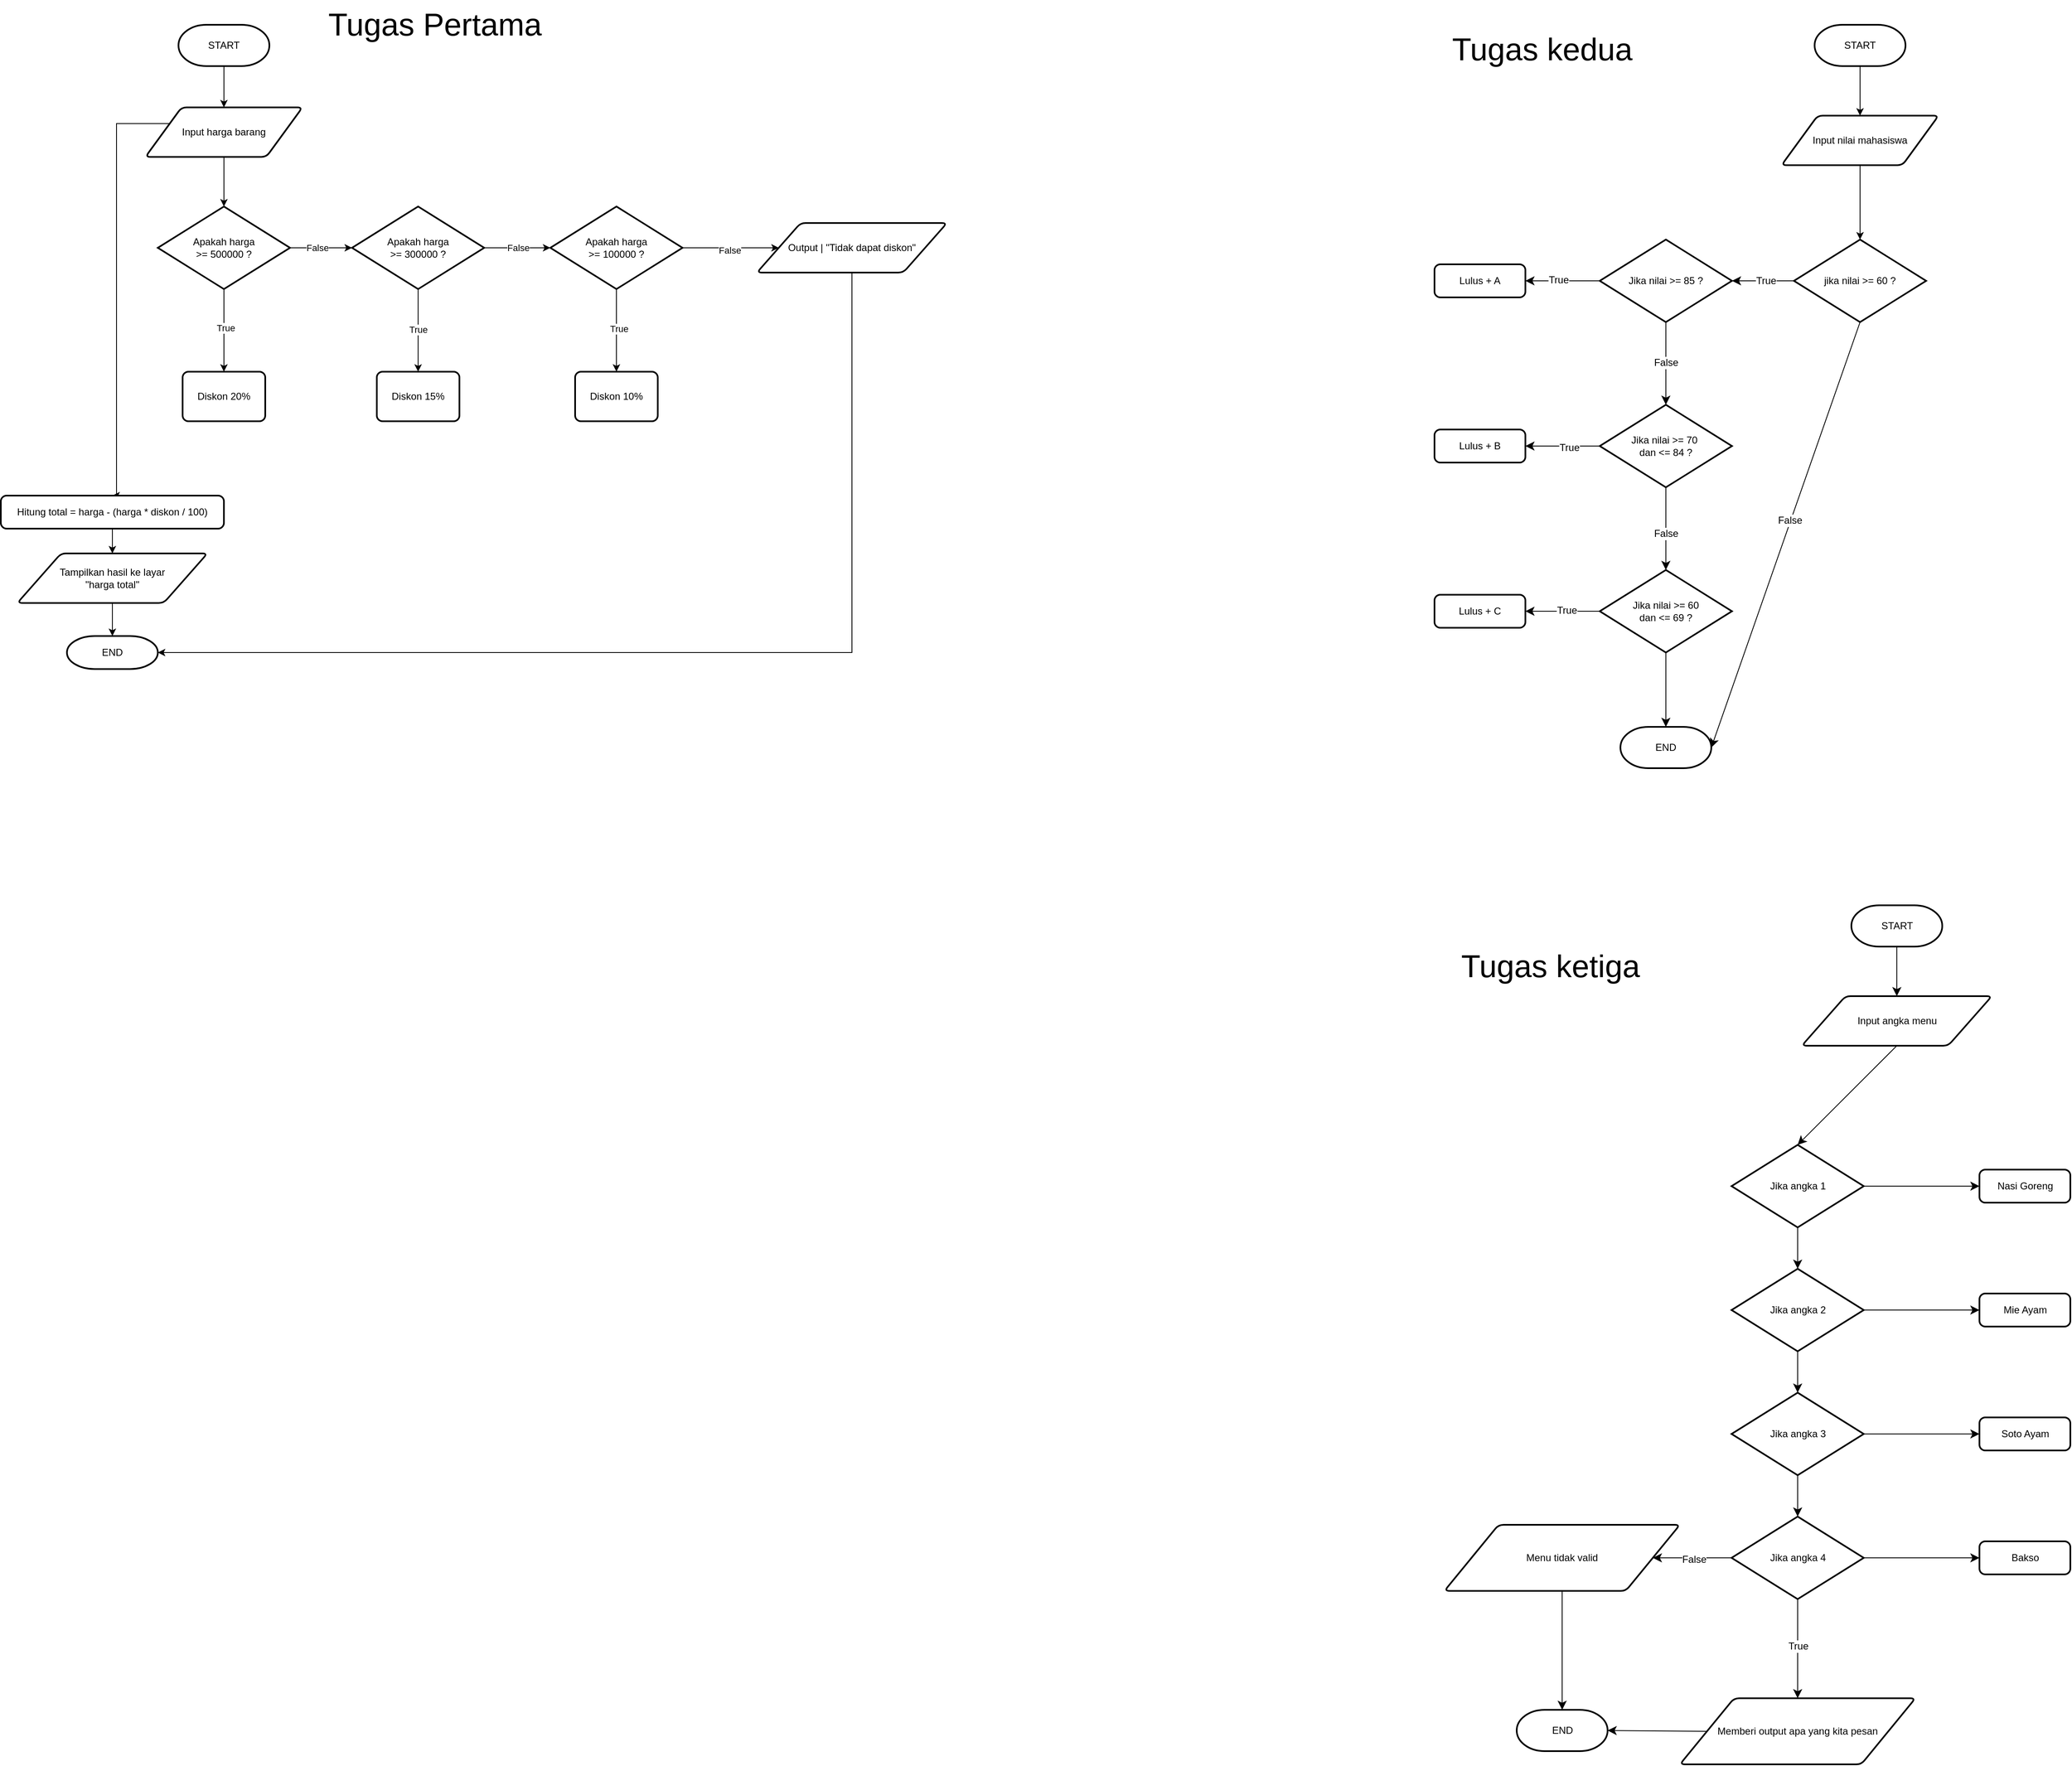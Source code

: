 <mxfile version="28.2.5">
  <diagram name="Page-1" id="TLwK3e4obofPGfRywd_k">
    <mxGraphModel dx="2768" dy="1592" grid="1" gridSize="10" guides="1" tooltips="1" connect="1" arrows="1" fold="1" page="1" pageScale="1" pageWidth="850" pageHeight="1100" math="0" shadow="0">
      <root>
        <mxCell id="0" />
        <mxCell id="1" parent="0" />
        <mxCell id="lE6g3fcUqyMcUWD-LAFn-11" style="edgeStyle=orthogonalEdgeStyle;rounded=0;orthogonalLoop=1;jettySize=auto;html=1;exitX=0.5;exitY=1;exitDx=0;exitDy=0;exitPerimeter=0;entryX=0.5;entryY=0;entryDx=0;entryDy=0;" parent="1" source="lE6g3fcUqyMcUWD-LAFn-1" target="lE6g3fcUqyMcUWD-LAFn-4" edge="1">
          <mxGeometry relative="1" as="geometry" />
        </mxCell>
        <mxCell id="lE6g3fcUqyMcUWD-LAFn-1" value="START" style="strokeWidth=2;html=1;shape=mxgraph.flowchart.terminator;whiteSpace=wrap;" parent="1" vertex="1">
          <mxGeometry x="240" y="50" width="110" height="50" as="geometry" />
        </mxCell>
        <mxCell id="lE6g3fcUqyMcUWD-LAFn-2" value="END" style="strokeWidth=2;html=1;shape=mxgraph.flowchart.terminator;whiteSpace=wrap;" parent="1" vertex="1">
          <mxGeometry x="105" y="790" width="110" height="40" as="geometry" />
        </mxCell>
        <mxCell id="lE6g3fcUqyMcUWD-LAFn-30" style="edgeStyle=orthogonalEdgeStyle;rounded=0;orthogonalLoop=1;jettySize=auto;html=1;exitX=0;exitY=0.25;exitDx=0;exitDy=0;entryX=0.5;entryY=0;entryDx=0;entryDy=0;" parent="1" source="lE6g3fcUqyMcUWD-LAFn-4" target="lE6g3fcUqyMcUWD-LAFn-25" edge="1">
          <mxGeometry relative="1" as="geometry">
            <mxPoint x="170" y="680" as="targetPoint" />
            <Array as="points">
              <mxPoint x="165" y="170" />
            </Array>
          </mxGeometry>
        </mxCell>
        <mxCell id="lE6g3fcUqyMcUWD-LAFn-4" value="Input harga barang" style="shape=parallelogram;html=1;strokeWidth=2;perimeter=parallelogramPerimeter;whiteSpace=wrap;rounded=1;arcSize=12;size=0.23;" parent="1" vertex="1">
          <mxGeometry x="200" y="150" width="190" height="60" as="geometry" />
        </mxCell>
        <mxCell id="lE6g3fcUqyMcUWD-LAFn-9" style="edgeStyle=orthogonalEdgeStyle;rounded=0;orthogonalLoop=1;jettySize=auto;html=1;exitX=1;exitY=0.5;exitDx=0;exitDy=0;exitPerimeter=0;" parent="1" source="lE6g3fcUqyMcUWD-LAFn-5" target="lE6g3fcUqyMcUWD-LAFn-8" edge="1">
          <mxGeometry relative="1" as="geometry" />
        </mxCell>
        <mxCell id="lE6g3fcUqyMcUWD-LAFn-13" value="False" style="edgeLabel;html=1;align=center;verticalAlign=middle;resizable=0;points=[];" parent="lE6g3fcUqyMcUWD-LAFn-9" vertex="1" connectable="0">
          <mxGeometry x="-0.12" relative="1" as="geometry">
            <mxPoint as="offset" />
          </mxGeometry>
        </mxCell>
        <mxCell id="lE6g3fcUqyMcUWD-LAFn-10" style="edgeStyle=orthogonalEdgeStyle;rounded=0;orthogonalLoop=1;jettySize=auto;html=1;exitX=0.5;exitY=1;exitDx=0;exitDy=0;exitPerimeter=0;entryX=0.5;entryY=0;entryDx=0;entryDy=0;" parent="1" source="lE6g3fcUqyMcUWD-LAFn-5" target="lE6g3fcUqyMcUWD-LAFn-7" edge="1">
          <mxGeometry relative="1" as="geometry" />
        </mxCell>
        <mxCell id="lE6g3fcUqyMcUWD-LAFn-14" value="True" style="edgeLabel;html=1;align=center;verticalAlign=middle;resizable=0;points=[];" parent="lE6g3fcUqyMcUWD-LAFn-10" vertex="1" connectable="0">
          <mxGeometry x="-0.06" y="2" relative="1" as="geometry">
            <mxPoint as="offset" />
          </mxGeometry>
        </mxCell>
        <mxCell id="lE6g3fcUqyMcUWD-LAFn-5" value="Apakah harga&lt;div&gt;&amp;gt;= 500000 ?&lt;/div&gt;" style="strokeWidth=2;html=1;shape=mxgraph.flowchart.decision;whiteSpace=wrap;" parent="1" vertex="1">
          <mxGeometry x="215" y="270" width="160" height="100" as="geometry" />
        </mxCell>
        <mxCell id="lE6g3fcUqyMcUWD-LAFn-7" value="Diskon 20%" style="rounded=1;whiteSpace=wrap;html=1;absoluteArcSize=1;arcSize=14;strokeWidth=2;" parent="1" vertex="1">
          <mxGeometry x="245" y="470" width="100" height="60" as="geometry" />
        </mxCell>
        <mxCell id="lE6g3fcUqyMcUWD-LAFn-17" style="edgeStyle=orthogonalEdgeStyle;rounded=0;orthogonalLoop=1;jettySize=auto;html=1;exitX=0.5;exitY=1;exitDx=0;exitDy=0;exitPerimeter=0;entryX=0.5;entryY=0;entryDx=0;entryDy=0;" parent="1" source="lE6g3fcUqyMcUWD-LAFn-8" target="lE6g3fcUqyMcUWD-LAFn-16" edge="1">
          <mxGeometry relative="1" as="geometry" />
        </mxCell>
        <mxCell id="lE6g3fcUqyMcUWD-LAFn-18" value="True" style="edgeLabel;html=1;align=center;verticalAlign=middle;resizable=0;points=[];" parent="lE6g3fcUqyMcUWD-LAFn-17" vertex="1" connectable="0">
          <mxGeometry x="-0.02" relative="1" as="geometry">
            <mxPoint as="offset" />
          </mxGeometry>
        </mxCell>
        <mxCell id="lE6g3fcUqyMcUWD-LAFn-8" value="Apakah harga&lt;div&gt;&amp;gt;= 300000 ?&lt;/div&gt;" style="strokeWidth=2;html=1;shape=mxgraph.flowchart.decision;whiteSpace=wrap;" parent="1" vertex="1">
          <mxGeometry x="450" y="270" width="160" height="100" as="geometry" />
        </mxCell>
        <mxCell id="lE6g3fcUqyMcUWD-LAFn-12" style="edgeStyle=orthogonalEdgeStyle;rounded=0;orthogonalLoop=1;jettySize=auto;html=1;exitX=0.5;exitY=1;exitDx=0;exitDy=0;entryX=0.5;entryY=0;entryDx=0;entryDy=0;entryPerimeter=0;" parent="1" source="lE6g3fcUqyMcUWD-LAFn-4" target="lE6g3fcUqyMcUWD-LAFn-5" edge="1">
          <mxGeometry relative="1" as="geometry" />
        </mxCell>
        <mxCell id="lE6g3fcUqyMcUWD-LAFn-21" style="edgeStyle=orthogonalEdgeStyle;rounded=0;orthogonalLoop=1;jettySize=auto;html=1;exitX=0.5;exitY=1;exitDx=0;exitDy=0;exitPerimeter=0;entryX=0.5;entryY=0;entryDx=0;entryDy=0;" parent="1" source="lE6g3fcUqyMcUWD-LAFn-15" target="lE6g3fcUqyMcUWD-LAFn-20" edge="1">
          <mxGeometry relative="1" as="geometry" />
        </mxCell>
        <mxCell id="lE6g3fcUqyMcUWD-LAFn-22" value="True" style="edgeLabel;html=1;align=center;verticalAlign=middle;resizable=0;points=[];" parent="lE6g3fcUqyMcUWD-LAFn-21" vertex="1" connectable="0">
          <mxGeometry x="-0.04" y="3" relative="1" as="geometry">
            <mxPoint as="offset" />
          </mxGeometry>
        </mxCell>
        <mxCell id="lE6g3fcUqyMcUWD-LAFn-27" style="edgeStyle=orthogonalEdgeStyle;rounded=0;orthogonalLoop=1;jettySize=auto;html=1;exitX=1;exitY=0.5;exitDx=0;exitDy=0;exitPerimeter=0;entryX=0;entryY=0.5;entryDx=0;entryDy=0;" parent="1" source="lE6g3fcUqyMcUWD-LAFn-15" target="lE6g3fcUqyMcUWD-LAFn-26" edge="1">
          <mxGeometry relative="1" as="geometry" />
        </mxCell>
        <mxCell id="lE6g3fcUqyMcUWD-LAFn-29" value="False" style="edgeLabel;html=1;align=center;verticalAlign=middle;resizable=0;points=[];" parent="lE6g3fcUqyMcUWD-LAFn-27" vertex="1" connectable="0">
          <mxGeometry x="-0.025" y="-3" relative="1" as="geometry">
            <mxPoint as="offset" />
          </mxGeometry>
        </mxCell>
        <mxCell id="lE6g3fcUqyMcUWD-LAFn-15" value="Apakah harga&lt;div&gt;&amp;gt;= 100000 ?&lt;/div&gt;" style="strokeWidth=2;html=1;shape=mxgraph.flowchart.decision;whiteSpace=wrap;" parent="1" vertex="1">
          <mxGeometry x="690" y="270" width="160" height="100" as="geometry" />
        </mxCell>
        <mxCell id="lE6g3fcUqyMcUWD-LAFn-16" value="Diskon 15%" style="rounded=1;whiteSpace=wrap;html=1;absoluteArcSize=1;arcSize=14;strokeWidth=2;" parent="1" vertex="1">
          <mxGeometry x="480" y="470" width="100" height="60" as="geometry" />
        </mxCell>
        <mxCell id="lE6g3fcUqyMcUWD-LAFn-19" style="edgeStyle=orthogonalEdgeStyle;rounded=0;orthogonalLoop=1;jettySize=auto;html=1;exitX=1;exitY=0.5;exitDx=0;exitDy=0;exitPerimeter=0;entryX=0;entryY=0.5;entryDx=0;entryDy=0;entryPerimeter=0;" parent="1" source="lE6g3fcUqyMcUWD-LAFn-8" target="lE6g3fcUqyMcUWD-LAFn-15" edge="1">
          <mxGeometry relative="1" as="geometry" />
        </mxCell>
        <mxCell id="lE6g3fcUqyMcUWD-LAFn-24" value="False" style="edgeLabel;html=1;align=center;verticalAlign=middle;resizable=0;points=[];" parent="lE6g3fcUqyMcUWD-LAFn-19" vertex="1" connectable="0">
          <mxGeometry x="0.025" relative="1" as="geometry">
            <mxPoint as="offset" />
          </mxGeometry>
        </mxCell>
        <mxCell id="lE6g3fcUqyMcUWD-LAFn-20" value="Diskon 10%" style="rounded=1;whiteSpace=wrap;html=1;absoluteArcSize=1;arcSize=14;strokeWidth=2;" parent="1" vertex="1">
          <mxGeometry x="720" y="470" width="100" height="60" as="geometry" />
        </mxCell>
        <mxCell id="lE6g3fcUqyMcUWD-LAFn-33" style="edgeStyle=orthogonalEdgeStyle;rounded=0;orthogonalLoop=1;jettySize=auto;html=1;exitX=0.5;exitY=1;exitDx=0;exitDy=0;entryX=0.5;entryY=0;entryDx=0;entryDy=0;" parent="1" source="lE6g3fcUqyMcUWD-LAFn-25" target="lE6g3fcUqyMcUWD-LAFn-32" edge="1">
          <mxGeometry relative="1" as="geometry" />
        </mxCell>
        <mxCell id="lE6g3fcUqyMcUWD-LAFn-25" value="Hitung total = harga - (harga * diskon / 100)" style="rounded=1;whiteSpace=wrap;html=1;absoluteArcSize=1;arcSize=14;strokeWidth=2;" parent="1" vertex="1">
          <mxGeometry x="25" y="620" width="270" height="40" as="geometry" />
        </mxCell>
        <mxCell id="lE6g3fcUqyMcUWD-LAFn-26" value="Output | &quot;Tidak dapat diskon&quot;" style="shape=parallelogram;html=1;strokeWidth=2;perimeter=parallelogramPerimeter;whiteSpace=wrap;rounded=1;arcSize=12;size=0.23;" parent="1" vertex="1">
          <mxGeometry x="940" y="290" width="230" height="60" as="geometry" />
        </mxCell>
        <mxCell id="lE6g3fcUqyMcUWD-LAFn-32" value="Tampilkan hasil ke layar&lt;div&gt;&quot;harga total&quot;&lt;/div&gt;" style="shape=parallelogram;html=1;strokeWidth=2;perimeter=parallelogramPerimeter;whiteSpace=wrap;rounded=1;arcSize=12;size=0.23;" parent="1" vertex="1">
          <mxGeometry x="45" y="690" width="230" height="60" as="geometry" />
        </mxCell>
        <mxCell id="lE6g3fcUqyMcUWD-LAFn-34" style="edgeStyle=orthogonalEdgeStyle;rounded=0;orthogonalLoop=1;jettySize=auto;html=1;exitX=0.5;exitY=1;exitDx=0;exitDy=0;entryX=0.5;entryY=0;entryDx=0;entryDy=0;entryPerimeter=0;" parent="1" source="lE6g3fcUqyMcUWD-LAFn-32" target="lE6g3fcUqyMcUWD-LAFn-2" edge="1">
          <mxGeometry relative="1" as="geometry" />
        </mxCell>
        <mxCell id="lE6g3fcUqyMcUWD-LAFn-35" style="edgeStyle=orthogonalEdgeStyle;rounded=0;orthogonalLoop=1;jettySize=auto;html=1;entryX=1;entryY=0.5;entryDx=0;entryDy=0;entryPerimeter=0;" parent="1" target="lE6g3fcUqyMcUWD-LAFn-2" edge="1">
          <mxGeometry relative="1" as="geometry">
            <mxPoint x="1055" y="350" as="sourcePoint" />
            <mxPoint x="230" y="810" as="targetPoint" />
            <Array as="points">
              <mxPoint x="1055" y="810" />
            </Array>
          </mxGeometry>
        </mxCell>
        <mxCell id="lE6g3fcUqyMcUWD-LAFn-60" style="edgeStyle=orthogonalEdgeStyle;rounded=0;orthogonalLoop=1;jettySize=auto;html=1;exitX=0.5;exitY=1;exitDx=0;exitDy=0;exitPerimeter=0;entryX=0.5;entryY=0;entryDx=0;entryDy=0;" parent="1" source="lE6g3fcUqyMcUWD-LAFn-36" target="lE6g3fcUqyMcUWD-LAFn-37" edge="1">
          <mxGeometry relative="1" as="geometry" />
        </mxCell>
        <mxCell id="lE6g3fcUqyMcUWD-LAFn-36" value="START" style="strokeWidth=2;html=1;shape=mxgraph.flowchart.terminator;whiteSpace=wrap;" parent="1" vertex="1">
          <mxGeometry x="2220" y="50" width="110" height="50" as="geometry" />
        </mxCell>
        <mxCell id="lE6g3fcUqyMcUWD-LAFn-37" value="Input nilai mahasiswa" style="shape=parallelogram;html=1;strokeWidth=2;perimeter=parallelogramPerimeter;whiteSpace=wrap;rounded=1;arcSize=12;size=0.23;" parent="1" vertex="1">
          <mxGeometry x="2180" y="160" width="190" height="60" as="geometry" />
        </mxCell>
        <mxCell id="lE6g3fcUqyMcUWD-LAFn-38" value="jika nilai &amp;gt;= 60 ?" style="strokeWidth=2;html=1;shape=mxgraph.flowchart.decision;whiteSpace=wrap;" parent="1" vertex="1">
          <mxGeometry x="2195" y="310" width="160" height="100" as="geometry" />
        </mxCell>
        <mxCell id="lE6g3fcUqyMcUWD-LAFn-61" style="edgeStyle=orthogonalEdgeStyle;rounded=0;orthogonalLoop=1;jettySize=auto;html=1;exitX=0.5;exitY=1;exitDx=0;exitDy=0;entryX=0.5;entryY=0;entryDx=0;entryDy=0;entryPerimeter=0;" parent="1" source="lE6g3fcUqyMcUWD-LAFn-37" target="lE6g3fcUqyMcUWD-LAFn-38" edge="1">
          <mxGeometry relative="1" as="geometry" />
        </mxCell>
        <mxCell id="ahNSXJB-4KFpe-alIdmP-8" style="edgeStyle=none;curved=1;rounded=0;orthogonalLoop=1;jettySize=auto;html=1;exitX=0;exitY=0.5;exitDx=0;exitDy=0;exitPerimeter=0;entryX=1;entryY=0.5;entryDx=0;entryDy=0;fontSize=12;startSize=8;endSize=8;" edge="1" parent="1" source="ahNSXJB-4KFpe-alIdmP-3" target="ahNSXJB-4KFpe-alIdmP-7">
          <mxGeometry relative="1" as="geometry" />
        </mxCell>
        <mxCell id="ahNSXJB-4KFpe-alIdmP-9" value="True" style="edgeLabel;html=1;align=center;verticalAlign=middle;resizable=0;points=[];fontSize=12;" vertex="1" connectable="0" parent="ahNSXJB-4KFpe-alIdmP-8">
          <mxGeometry x="0.124" y="-1" relative="1" as="geometry">
            <mxPoint as="offset" />
          </mxGeometry>
        </mxCell>
        <mxCell id="ahNSXJB-4KFpe-alIdmP-3" value="Jika nilai &amp;gt;= 85 ?" style="strokeWidth=2;html=1;shape=mxgraph.flowchart.decision;whiteSpace=wrap;" vertex="1" parent="1">
          <mxGeometry x="1960" y="310" width="160" height="100" as="geometry" />
        </mxCell>
        <mxCell id="ahNSXJB-4KFpe-alIdmP-4" style="edgeStyle=none;curved=1;rounded=0;orthogonalLoop=1;jettySize=auto;html=1;exitX=0;exitY=0.5;exitDx=0;exitDy=0;exitPerimeter=0;entryX=1;entryY=0.5;entryDx=0;entryDy=0;entryPerimeter=0;fontSize=12;startSize=8;endSize=8;" edge="1" parent="1" source="lE6g3fcUqyMcUWD-LAFn-38" target="ahNSXJB-4KFpe-alIdmP-3">
          <mxGeometry relative="1" as="geometry" />
        </mxCell>
        <mxCell id="ahNSXJB-4KFpe-alIdmP-5" value="True" style="edgeLabel;html=1;align=center;verticalAlign=middle;resizable=0;points=[];fontSize=12;" vertex="1" connectable="0" parent="ahNSXJB-4KFpe-alIdmP-4">
          <mxGeometry x="-0.08" relative="1" as="geometry">
            <mxPoint as="offset" />
          </mxGeometry>
        </mxCell>
        <mxCell id="ahNSXJB-4KFpe-alIdmP-7" value="Lulus + A" style="rounded=1;whiteSpace=wrap;html=1;absoluteArcSize=1;arcSize=14;strokeWidth=2;" vertex="1" parent="1">
          <mxGeometry x="1760" y="340" width="110" height="40" as="geometry" />
        </mxCell>
        <mxCell id="ahNSXJB-4KFpe-alIdmP-16" style="edgeStyle=none;curved=1;rounded=0;orthogonalLoop=1;jettySize=auto;html=1;exitX=0;exitY=0.5;exitDx=0;exitDy=0;exitPerimeter=0;entryX=1;entryY=0.5;entryDx=0;entryDy=0;fontSize=12;startSize=8;endSize=8;" edge="1" parent="1" source="ahNSXJB-4KFpe-alIdmP-11" target="ahNSXJB-4KFpe-alIdmP-15">
          <mxGeometry relative="1" as="geometry" />
        </mxCell>
        <mxCell id="ahNSXJB-4KFpe-alIdmP-17" value="True" style="edgeLabel;html=1;align=center;verticalAlign=middle;resizable=0;points=[];fontSize=12;" vertex="1" connectable="0" parent="ahNSXJB-4KFpe-alIdmP-16">
          <mxGeometry x="-0.169" y="2" relative="1" as="geometry">
            <mxPoint as="offset" />
          </mxGeometry>
        </mxCell>
        <mxCell id="ahNSXJB-4KFpe-alIdmP-11" value="Jika nilai &amp;gt;= 70&amp;nbsp;&lt;div&gt;dan &amp;lt;= 84 ?&lt;/div&gt;" style="strokeWidth=2;html=1;shape=mxgraph.flowchart.decision;whiteSpace=wrap;" vertex="1" parent="1">
          <mxGeometry x="1960" y="510" width="160" height="100" as="geometry" />
        </mxCell>
        <mxCell id="ahNSXJB-4KFpe-alIdmP-12" style="edgeStyle=none;curved=1;rounded=0;orthogonalLoop=1;jettySize=auto;html=1;exitX=0.5;exitY=1;exitDx=0;exitDy=0;exitPerimeter=0;entryX=0.5;entryY=0;entryDx=0;entryDy=0;entryPerimeter=0;fontSize=12;startSize=8;endSize=8;" edge="1" parent="1" source="ahNSXJB-4KFpe-alIdmP-3" target="ahNSXJB-4KFpe-alIdmP-11">
          <mxGeometry relative="1" as="geometry" />
        </mxCell>
        <mxCell id="ahNSXJB-4KFpe-alIdmP-14" value="False" style="edgeLabel;html=1;align=center;verticalAlign=middle;resizable=0;points=[];fontSize=12;" vertex="1" connectable="0" parent="ahNSXJB-4KFpe-alIdmP-12">
          <mxGeometry x="-0.023" relative="1" as="geometry">
            <mxPoint as="offset" />
          </mxGeometry>
        </mxCell>
        <mxCell id="ahNSXJB-4KFpe-alIdmP-15" value="Lulus + B" style="rounded=1;whiteSpace=wrap;html=1;absoluteArcSize=1;arcSize=14;strokeWidth=2;" vertex="1" parent="1">
          <mxGeometry x="1760" y="540" width="110" height="40" as="geometry" />
        </mxCell>
        <mxCell id="ahNSXJB-4KFpe-alIdmP-22" style="edgeStyle=none;curved=1;rounded=0;orthogonalLoop=1;jettySize=auto;html=1;exitX=0;exitY=0.5;exitDx=0;exitDy=0;exitPerimeter=0;entryX=1;entryY=0.5;entryDx=0;entryDy=0;fontSize=12;startSize=8;endSize=8;" edge="1" parent="1" source="ahNSXJB-4KFpe-alIdmP-18" target="ahNSXJB-4KFpe-alIdmP-21">
          <mxGeometry relative="1" as="geometry" />
        </mxCell>
        <mxCell id="ahNSXJB-4KFpe-alIdmP-23" value="True" style="edgeLabel;html=1;align=center;verticalAlign=middle;resizable=0;points=[];fontSize=12;" vertex="1" connectable="0" parent="ahNSXJB-4KFpe-alIdmP-22">
          <mxGeometry x="-0.107" y="-1" relative="1" as="geometry">
            <mxPoint as="offset" />
          </mxGeometry>
        </mxCell>
        <mxCell id="ahNSXJB-4KFpe-alIdmP-18" value="Jika nilai &amp;gt;= 60&lt;div&gt;dan &amp;lt;= 69 ?&lt;/div&gt;" style="strokeWidth=2;html=1;shape=mxgraph.flowchart.decision;whiteSpace=wrap;" vertex="1" parent="1">
          <mxGeometry x="1960" y="710" width="160" height="100" as="geometry" />
        </mxCell>
        <mxCell id="ahNSXJB-4KFpe-alIdmP-19" style="edgeStyle=none;curved=1;rounded=0;orthogonalLoop=1;jettySize=auto;html=1;exitX=0.5;exitY=1;exitDx=0;exitDy=0;exitPerimeter=0;entryX=0.5;entryY=0;entryDx=0;entryDy=0;entryPerimeter=0;fontSize=12;startSize=8;endSize=8;" edge="1" parent="1" source="ahNSXJB-4KFpe-alIdmP-11" target="ahNSXJB-4KFpe-alIdmP-18">
          <mxGeometry relative="1" as="geometry" />
        </mxCell>
        <mxCell id="ahNSXJB-4KFpe-alIdmP-20" value="False" style="edgeLabel;html=1;align=center;verticalAlign=middle;resizable=0;points=[];fontSize=12;" vertex="1" connectable="0" parent="ahNSXJB-4KFpe-alIdmP-19">
          <mxGeometry x="0.067" y="-3" relative="1" as="geometry">
            <mxPoint x="3" y="2" as="offset" />
          </mxGeometry>
        </mxCell>
        <mxCell id="ahNSXJB-4KFpe-alIdmP-21" value="Lulus + C" style="rounded=1;whiteSpace=wrap;html=1;absoluteArcSize=1;arcSize=14;strokeWidth=2;" vertex="1" parent="1">
          <mxGeometry x="1760" y="740" width="110" height="40" as="geometry" />
        </mxCell>
        <mxCell id="ahNSXJB-4KFpe-alIdmP-24" value="END" style="strokeWidth=2;html=1;shape=mxgraph.flowchart.terminator;whiteSpace=wrap;" vertex="1" parent="1">
          <mxGeometry x="1985" y="900" width="110" height="50" as="geometry" />
        </mxCell>
        <mxCell id="ahNSXJB-4KFpe-alIdmP-26" style="edgeStyle=none;curved=1;rounded=0;orthogonalLoop=1;jettySize=auto;html=1;exitX=0.5;exitY=1;exitDx=0;exitDy=0;exitPerimeter=0;entryX=1;entryY=0.5;entryDx=0;entryDy=0;entryPerimeter=0;fontSize=12;startSize=8;endSize=8;" edge="1" parent="1" source="lE6g3fcUqyMcUWD-LAFn-38" target="ahNSXJB-4KFpe-alIdmP-24">
          <mxGeometry relative="1" as="geometry" />
        </mxCell>
        <mxCell id="ahNSXJB-4KFpe-alIdmP-28" value="False" style="edgeLabel;html=1;align=center;verticalAlign=middle;resizable=0;points=[];fontSize=12;" vertex="1" connectable="0" parent="ahNSXJB-4KFpe-alIdmP-26">
          <mxGeometry x="-0.136" y="2" relative="1" as="geometry">
            <mxPoint x="-9" y="17" as="offset" />
          </mxGeometry>
        </mxCell>
        <mxCell id="ahNSXJB-4KFpe-alIdmP-27" style="edgeStyle=none;curved=1;rounded=0;orthogonalLoop=1;jettySize=auto;html=1;exitX=0.5;exitY=1;exitDx=0;exitDy=0;exitPerimeter=0;entryX=0.5;entryY=0;entryDx=0;entryDy=0;entryPerimeter=0;fontSize=12;startSize=8;endSize=8;" edge="1" parent="1" source="ahNSXJB-4KFpe-alIdmP-18" target="ahNSXJB-4KFpe-alIdmP-24">
          <mxGeometry relative="1" as="geometry" />
        </mxCell>
        <mxCell id="ahNSXJB-4KFpe-alIdmP-31" style="edgeStyle=none;curved=1;rounded=0;orthogonalLoop=1;jettySize=auto;html=1;exitX=0.5;exitY=1;exitDx=0;exitDy=0;exitPerimeter=0;entryX=0.5;entryY=0;entryDx=0;entryDy=0;fontSize=12;startSize=8;endSize=8;" edge="1" parent="1" source="ahNSXJB-4KFpe-alIdmP-29" target="ahNSXJB-4KFpe-alIdmP-30">
          <mxGeometry relative="1" as="geometry" />
        </mxCell>
        <mxCell id="ahNSXJB-4KFpe-alIdmP-29" value="START" style="strokeWidth=2;html=1;shape=mxgraph.flowchart.terminator;whiteSpace=wrap;" vertex="1" parent="1">
          <mxGeometry x="2264.5" y="1116" width="110" height="50" as="geometry" />
        </mxCell>
        <mxCell id="ahNSXJB-4KFpe-alIdmP-30" value="Input angka menu" style="shape=parallelogram;html=1;strokeWidth=2;perimeter=parallelogramPerimeter;whiteSpace=wrap;rounded=1;arcSize=12;size=0.23;" vertex="1" parent="1">
          <mxGeometry x="2204.5" y="1226" width="230" height="60" as="geometry" />
        </mxCell>
        <mxCell id="ahNSXJB-4KFpe-alIdmP-36" style="edgeStyle=none;curved=1;rounded=0;orthogonalLoop=1;jettySize=auto;html=1;exitX=1;exitY=0.5;exitDx=0;exitDy=0;exitPerimeter=0;entryX=0;entryY=0.5;entryDx=0;entryDy=0;fontSize=12;startSize=8;endSize=8;" edge="1" parent="1" source="ahNSXJB-4KFpe-alIdmP-32" target="ahNSXJB-4KFpe-alIdmP-35">
          <mxGeometry relative="1" as="geometry" />
        </mxCell>
        <mxCell id="ahNSXJB-4KFpe-alIdmP-32" value="Jika angka 1" style="strokeWidth=2;html=1;shape=mxgraph.flowchart.decision;whiteSpace=wrap;" vertex="1" parent="1">
          <mxGeometry x="2119.5" y="1406" width="160" height="100" as="geometry" />
        </mxCell>
        <mxCell id="ahNSXJB-4KFpe-alIdmP-33" style="edgeStyle=none;curved=1;rounded=0;orthogonalLoop=1;jettySize=auto;html=1;exitX=0.5;exitY=1;exitDx=0;exitDy=0;entryX=0.5;entryY=0;entryDx=0;entryDy=0;entryPerimeter=0;fontSize=12;startSize=8;endSize=8;" edge="1" parent="1" source="ahNSXJB-4KFpe-alIdmP-30" target="ahNSXJB-4KFpe-alIdmP-32">
          <mxGeometry relative="1" as="geometry" />
        </mxCell>
        <mxCell id="ahNSXJB-4KFpe-alIdmP-35" value="Nasi Goreng" style="rounded=1;whiteSpace=wrap;html=1;absoluteArcSize=1;arcSize=14;strokeWidth=2;" vertex="1" parent="1">
          <mxGeometry x="2419.5" y="1436" width="110" height="40" as="geometry" />
        </mxCell>
        <mxCell id="ahNSXJB-4KFpe-alIdmP-37" style="edgeStyle=none;curved=1;rounded=0;orthogonalLoop=1;jettySize=auto;html=1;exitX=0;exitY=0;exitDx=0;exitDy=0;fontSize=12;startSize=8;endSize=8;" edge="1" parent="1" source="ahNSXJB-4KFpe-alIdmP-35" target="ahNSXJB-4KFpe-alIdmP-35">
          <mxGeometry relative="1" as="geometry" />
        </mxCell>
        <mxCell id="ahNSXJB-4KFpe-alIdmP-41" style="edgeStyle=none;curved=1;rounded=0;orthogonalLoop=1;jettySize=auto;html=1;exitX=1;exitY=0.5;exitDx=0;exitDy=0;exitPerimeter=0;entryX=0;entryY=0.5;entryDx=0;entryDy=0;fontSize=12;startSize=8;endSize=8;" edge="1" parent="1" source="ahNSXJB-4KFpe-alIdmP-39" target="ahNSXJB-4KFpe-alIdmP-40">
          <mxGeometry relative="1" as="geometry" />
        </mxCell>
        <mxCell id="ahNSXJB-4KFpe-alIdmP-39" value="Jika angka 2" style="strokeWidth=2;html=1;shape=mxgraph.flowchart.decision;whiteSpace=wrap;" vertex="1" parent="1">
          <mxGeometry x="2119.5" y="1556" width="160" height="100" as="geometry" />
        </mxCell>
        <mxCell id="ahNSXJB-4KFpe-alIdmP-40" value="Mie Ayam" style="rounded=1;whiteSpace=wrap;html=1;absoluteArcSize=1;arcSize=14;strokeWidth=2;" vertex="1" parent="1">
          <mxGeometry x="2419.5" y="1586" width="110" height="40" as="geometry" />
        </mxCell>
        <mxCell id="ahNSXJB-4KFpe-alIdmP-42" style="edgeStyle=none;curved=1;rounded=0;orthogonalLoop=1;jettySize=auto;html=1;exitX=0.5;exitY=1;exitDx=0;exitDy=0;exitPerimeter=0;entryX=0.5;entryY=0;entryDx=0;entryDy=0;entryPerimeter=0;fontSize=12;startSize=8;endSize=8;" edge="1" parent="1" source="ahNSXJB-4KFpe-alIdmP-32" target="ahNSXJB-4KFpe-alIdmP-39">
          <mxGeometry relative="1" as="geometry" />
        </mxCell>
        <mxCell id="ahNSXJB-4KFpe-alIdmP-48" value="Jika angka 3" style="strokeWidth=2;html=1;shape=mxgraph.flowchart.decision;whiteSpace=wrap;" vertex="1" parent="1">
          <mxGeometry x="2119.5" y="1706" width="160" height="100" as="geometry" />
        </mxCell>
        <mxCell id="ahNSXJB-4KFpe-alIdmP-49" style="edgeStyle=none;curved=1;rounded=0;orthogonalLoop=1;jettySize=auto;html=1;exitX=1;exitY=0.5;exitDx=0;exitDy=0;exitPerimeter=0;entryX=0;entryY=0.5;entryDx=0;entryDy=0;fontSize=12;startSize=8;endSize=8;" edge="1" source="ahNSXJB-4KFpe-alIdmP-48" target="ahNSXJB-4KFpe-alIdmP-50" parent="1">
          <mxGeometry relative="1" as="geometry" />
        </mxCell>
        <mxCell id="ahNSXJB-4KFpe-alIdmP-50" value="Soto Ayam" style="rounded=1;whiteSpace=wrap;html=1;absoluteArcSize=1;arcSize=14;strokeWidth=2;" vertex="1" parent="1">
          <mxGeometry x="2419.5" y="1736" width="110" height="40" as="geometry" />
        </mxCell>
        <mxCell id="ahNSXJB-4KFpe-alIdmP-51" style="edgeStyle=none;curved=1;rounded=0;orthogonalLoop=1;jettySize=auto;html=1;exitX=1;exitY=0.5;exitDx=0;exitDy=0;exitPerimeter=0;entryX=0;entryY=0.5;entryDx=0;entryDy=0;fontSize=12;startSize=8;endSize=8;" edge="1" source="ahNSXJB-4KFpe-alIdmP-53" target="ahNSXJB-4KFpe-alIdmP-52" parent="1">
          <mxGeometry relative="1" as="geometry" />
        </mxCell>
        <mxCell id="ahNSXJB-4KFpe-alIdmP-52" value="Bakso" style="rounded=1;whiteSpace=wrap;html=1;absoluteArcSize=1;arcSize=14;strokeWidth=2;" vertex="1" parent="1">
          <mxGeometry x="2419.5" y="1886" width="110" height="40" as="geometry" />
        </mxCell>
        <mxCell id="ahNSXJB-4KFpe-alIdmP-57" style="edgeStyle=none;curved=1;rounded=0;orthogonalLoop=1;jettySize=auto;html=1;exitX=0.5;exitY=1;exitDx=0;exitDy=0;exitPerimeter=0;entryX=0.5;entryY=0;entryDx=0;entryDy=0;fontSize=12;startSize=8;endSize=8;" edge="1" parent="1" source="ahNSXJB-4KFpe-alIdmP-53" target="ahNSXJB-4KFpe-alIdmP-56">
          <mxGeometry relative="1" as="geometry" />
        </mxCell>
        <mxCell id="ahNSXJB-4KFpe-alIdmP-58" value="True" style="edgeLabel;html=1;align=center;verticalAlign=middle;resizable=0;points=[];fontSize=12;" vertex="1" connectable="0" parent="ahNSXJB-4KFpe-alIdmP-57">
          <mxGeometry x="-0.054" relative="1" as="geometry">
            <mxPoint as="offset" />
          </mxGeometry>
        </mxCell>
        <mxCell id="ahNSXJB-4KFpe-alIdmP-61" style="edgeStyle=none;curved=1;rounded=0;orthogonalLoop=1;jettySize=auto;html=1;exitX=0;exitY=0.5;exitDx=0;exitDy=0;exitPerimeter=0;entryX=1;entryY=0.5;entryDx=0;entryDy=0;fontSize=12;startSize=8;endSize=8;" edge="1" parent="1" source="ahNSXJB-4KFpe-alIdmP-53" target="ahNSXJB-4KFpe-alIdmP-60">
          <mxGeometry relative="1" as="geometry" />
        </mxCell>
        <mxCell id="ahNSXJB-4KFpe-alIdmP-62" value="False" style="edgeLabel;html=1;align=center;verticalAlign=middle;resizable=0;points=[];fontSize=12;" vertex="1" connectable="0" parent="ahNSXJB-4KFpe-alIdmP-61">
          <mxGeometry x="-0.031" y="2" relative="1" as="geometry">
            <mxPoint as="offset" />
          </mxGeometry>
        </mxCell>
        <mxCell id="ahNSXJB-4KFpe-alIdmP-53" value="Jika angka 4" style="strokeWidth=2;html=1;shape=mxgraph.flowchart.decision;whiteSpace=wrap;" vertex="1" parent="1">
          <mxGeometry x="2119.5" y="1856" width="160" height="100" as="geometry" />
        </mxCell>
        <mxCell id="ahNSXJB-4KFpe-alIdmP-54" style="edgeStyle=none;curved=1;rounded=0;orthogonalLoop=1;jettySize=auto;html=1;exitX=0.5;exitY=1;exitDx=0;exitDy=0;exitPerimeter=0;entryX=0.5;entryY=0;entryDx=0;entryDy=0;entryPerimeter=0;fontSize=12;startSize=8;endSize=8;" edge="1" parent="1" source="ahNSXJB-4KFpe-alIdmP-39" target="ahNSXJB-4KFpe-alIdmP-48">
          <mxGeometry relative="1" as="geometry" />
        </mxCell>
        <mxCell id="ahNSXJB-4KFpe-alIdmP-55" style="edgeStyle=none;curved=1;rounded=0;orthogonalLoop=1;jettySize=auto;html=1;exitX=0.5;exitY=1;exitDx=0;exitDy=0;exitPerimeter=0;entryX=0.5;entryY=0;entryDx=0;entryDy=0;entryPerimeter=0;fontSize=12;startSize=8;endSize=8;" edge="1" parent="1" source="ahNSXJB-4KFpe-alIdmP-48" target="ahNSXJB-4KFpe-alIdmP-53">
          <mxGeometry relative="1" as="geometry" />
        </mxCell>
        <mxCell id="ahNSXJB-4KFpe-alIdmP-56" value="Memberi output apa yang kita pesan" style="shape=parallelogram;html=1;strokeWidth=2;perimeter=parallelogramPerimeter;whiteSpace=wrap;rounded=1;arcSize=12;size=0.23;" vertex="1" parent="1">
          <mxGeometry x="2057" y="2076" width="285" height="80" as="geometry" />
        </mxCell>
        <mxCell id="ahNSXJB-4KFpe-alIdmP-59" value="END" style="strokeWidth=2;html=1;shape=mxgraph.flowchart.terminator;whiteSpace=wrap;" vertex="1" parent="1">
          <mxGeometry x="1859.5" y="2090" width="110" height="50" as="geometry" />
        </mxCell>
        <mxCell id="ahNSXJB-4KFpe-alIdmP-60" value="Menu tidak valid" style="shape=parallelogram;html=1;strokeWidth=2;perimeter=parallelogramPerimeter;whiteSpace=wrap;rounded=1;arcSize=12;size=0.23;" vertex="1" parent="1">
          <mxGeometry x="1772" y="1866" width="285" height="80" as="geometry" />
        </mxCell>
        <mxCell id="ahNSXJB-4KFpe-alIdmP-63" style="edgeStyle=none;curved=1;rounded=0;orthogonalLoop=1;jettySize=auto;html=1;exitX=0.5;exitY=1;exitDx=0;exitDy=0;entryX=0.5;entryY=0;entryDx=0;entryDy=0;entryPerimeter=0;fontSize=12;startSize=8;endSize=8;" edge="1" parent="1" source="ahNSXJB-4KFpe-alIdmP-60" target="ahNSXJB-4KFpe-alIdmP-59">
          <mxGeometry relative="1" as="geometry" />
        </mxCell>
        <mxCell id="ahNSXJB-4KFpe-alIdmP-64" style="edgeStyle=none;curved=1;rounded=0;orthogonalLoop=1;jettySize=auto;html=1;exitX=0;exitY=0.5;exitDx=0;exitDy=0;entryX=1;entryY=0.5;entryDx=0;entryDy=0;entryPerimeter=0;fontSize=12;startSize=8;endSize=8;" edge="1" parent="1" source="ahNSXJB-4KFpe-alIdmP-56" target="ahNSXJB-4KFpe-alIdmP-59">
          <mxGeometry relative="1" as="geometry" />
        </mxCell>
        <mxCell id="ahNSXJB-4KFpe-alIdmP-65" value="&lt;font style=&quot;font-size: 38px;&quot;&gt;Tugas Pertama&lt;/font&gt;" style="text;html=1;align=center;verticalAlign=middle;resizable=0;points=[];autosize=1;strokeColor=none;fillColor=none;fontSize=16;" vertex="1" parent="1">
          <mxGeometry x="410" y="20" width="280" height="60" as="geometry" />
        </mxCell>
        <mxCell id="ahNSXJB-4KFpe-alIdmP-66" value="&lt;font style=&quot;font-size: 38px;&quot;&gt;Tugas kedua&lt;/font&gt;" style="text;html=1;align=center;verticalAlign=middle;resizable=0;points=[];autosize=1;strokeColor=none;fillColor=none;fontSize=16;" vertex="1" parent="1">
          <mxGeometry x="1770" y="50" width="240" height="60" as="geometry" />
        </mxCell>
        <mxCell id="ahNSXJB-4KFpe-alIdmP-67" value="&lt;font style=&quot;font-size: 38px;&quot;&gt;Tugas ketiga&lt;/font&gt;" style="text;html=1;align=center;verticalAlign=middle;resizable=0;points=[];autosize=1;strokeColor=none;fillColor=none;fontSize=16;" vertex="1" parent="1">
          <mxGeometry x="1780" y="1160" width="240" height="60" as="geometry" />
        </mxCell>
      </root>
    </mxGraphModel>
  </diagram>
</mxfile>
